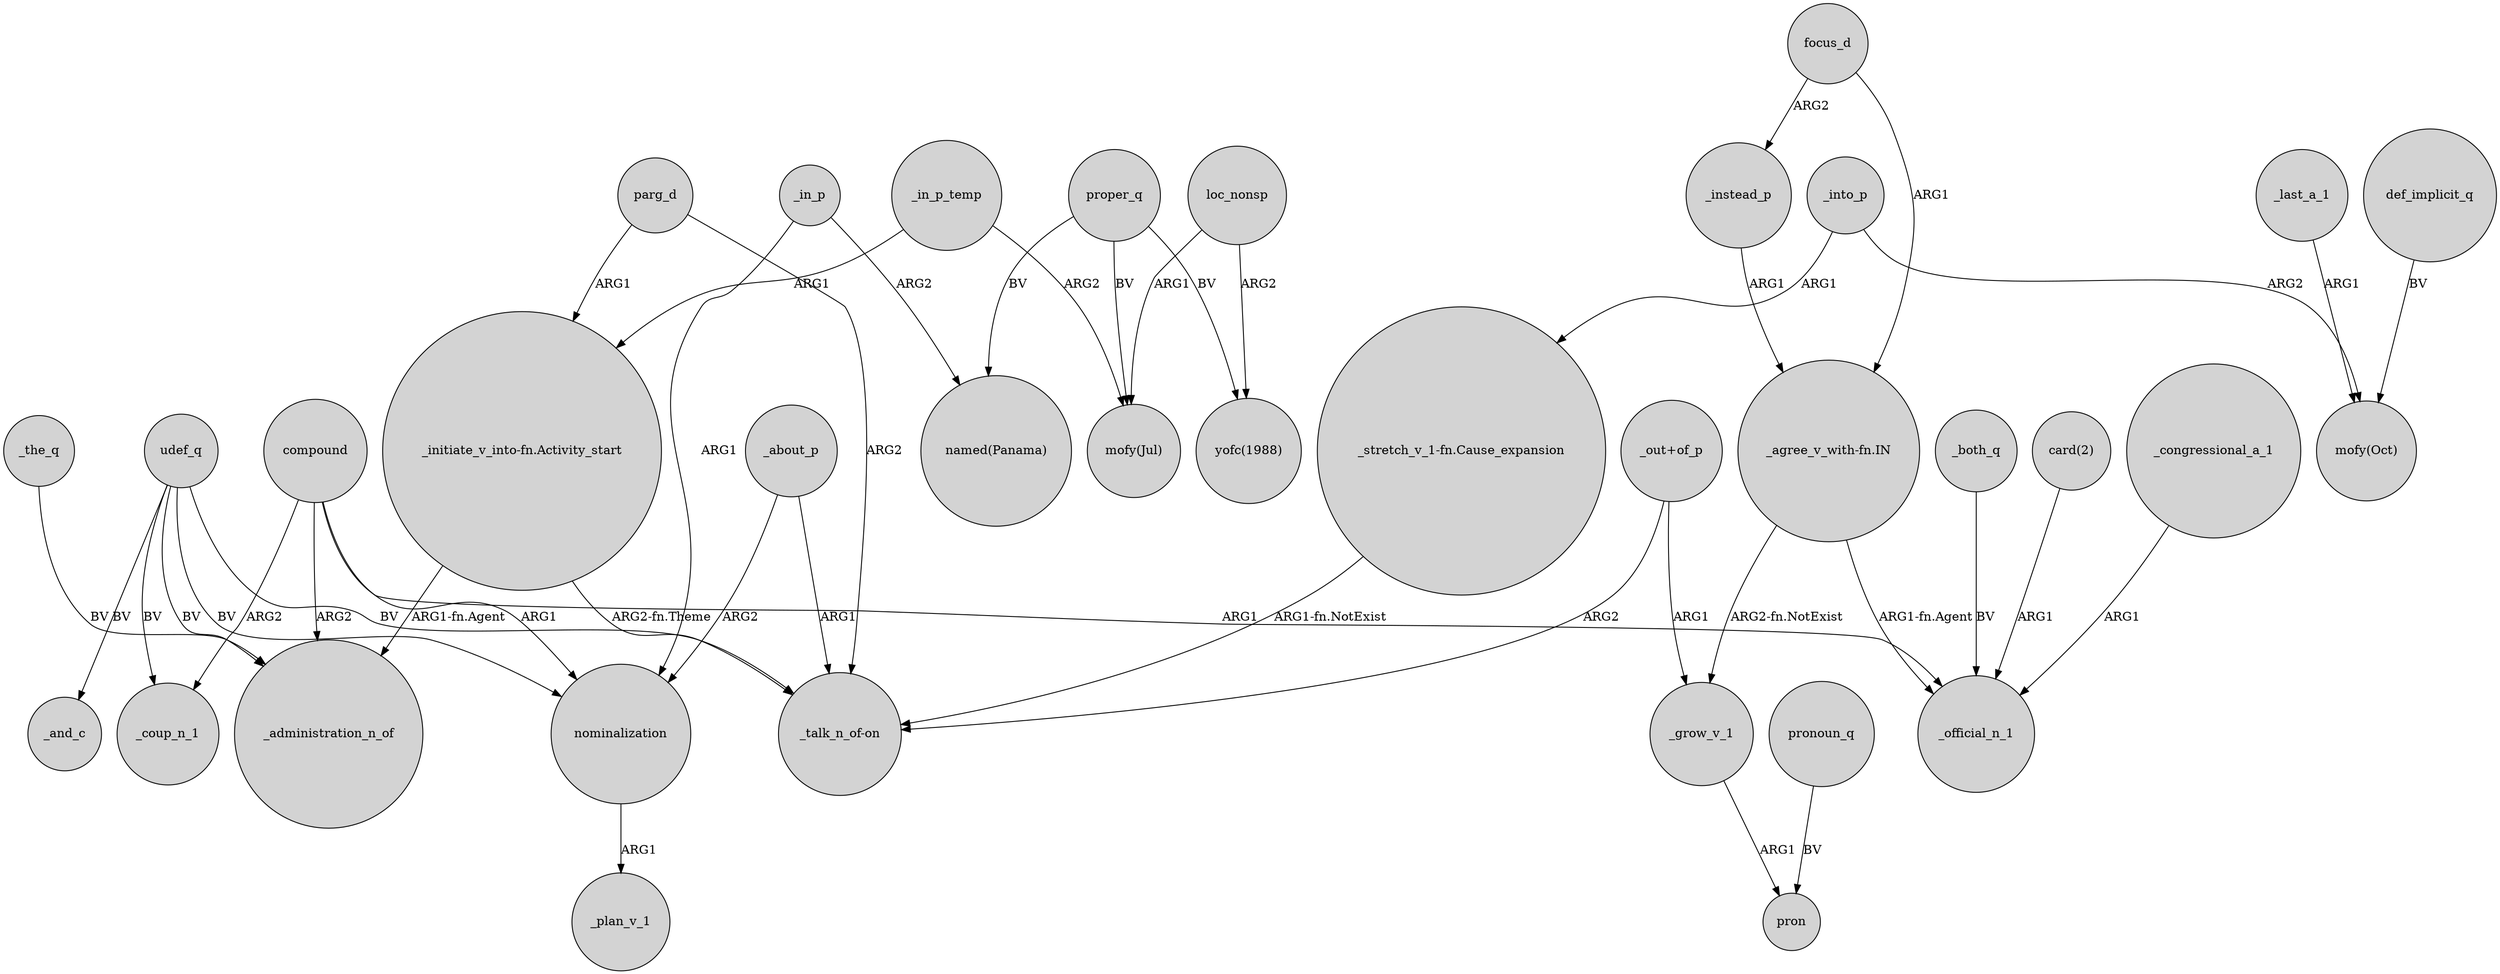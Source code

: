 digraph {
	node [shape=circle style=filled]
	udef_q -> _administration_n_of [label=BV]
	_instead_p -> "_agree_v_with-fn.IN" [label=ARG1]
	parg_d -> "_talk_n_of-on" [label=ARG2]
	_grow_v_1 -> pron [label=ARG1]
	proper_q -> "mofy(Jul)" [label=BV]
	compound -> _coup_n_1 [label=ARG2]
	def_implicit_q -> "mofy(Oct)" [label=BV]
	_about_p -> nominalization [label=ARG2]
	_in_p_temp -> "_initiate_v_into-fn.Activity_start" [label=ARG1]
	_about_p -> "_talk_n_of-on" [label=ARG1]
	"_agree_v_with-fn.IN" -> _grow_v_1 [label="ARG2-fn.NotExist"]
	parg_d -> "_initiate_v_into-fn.Activity_start" [label=ARG1]
	"_out+of_p" -> "_talk_n_of-on" [label=ARG2]
	compound -> _administration_n_of [label=ARG2]
	udef_q -> _coup_n_1 [label=BV]
	"_stretch_v_1-fn.Cause_expansion" -> "_talk_n_of-on" [label="ARG1-fn.NotExist"]
	_into_p -> "_stretch_v_1-fn.Cause_expansion" [label=ARG1]
	"_initiate_v_into-fn.Activity_start" -> _administration_n_of [label="ARG1-fn.Agent"]
	_in_p -> "named(Panama)" [label=ARG2]
	proper_q -> "named(Panama)" [label=BV]
	"_initiate_v_into-fn.Activity_start" -> "_talk_n_of-on" [label="ARG2-fn.Theme"]
	pronoun_q -> pron [label=BV]
	_last_a_1 -> "mofy(Oct)" [label=ARG1]
	_in_p_temp -> "mofy(Jul)" [label=ARG2]
	udef_q -> "_talk_n_of-on" [label=BV]
	_both_q -> _official_n_1 [label=BV]
	proper_q -> "yofc(1988)" [label=BV]
	_in_p -> nominalization [label=ARG1]
	_into_p -> "mofy(Oct)" [label=ARG2]
	udef_q -> nominalization [label=BV]
	"_agree_v_with-fn.IN" -> _official_n_1 [label="ARG1-fn.Agent"]
	"card(2)" -> _official_n_1 [label=ARG1]
	nominalization -> _plan_v_1 [label=ARG1]
	compound -> _official_n_1 [label=ARG1]
	_congressional_a_1 -> _official_n_1 [label=ARG1]
	loc_nonsp -> "mofy(Jul)" [label=ARG1]
	focus_d -> "_agree_v_with-fn.IN" [label=ARG1]
	"_out+of_p" -> _grow_v_1 [label=ARG1]
	_the_q -> _administration_n_of [label=BV]
	udef_q -> _and_c [label=BV]
	compound -> nominalization [label=ARG1]
	focus_d -> _instead_p [label=ARG2]
	loc_nonsp -> "yofc(1988)" [label=ARG2]
}
